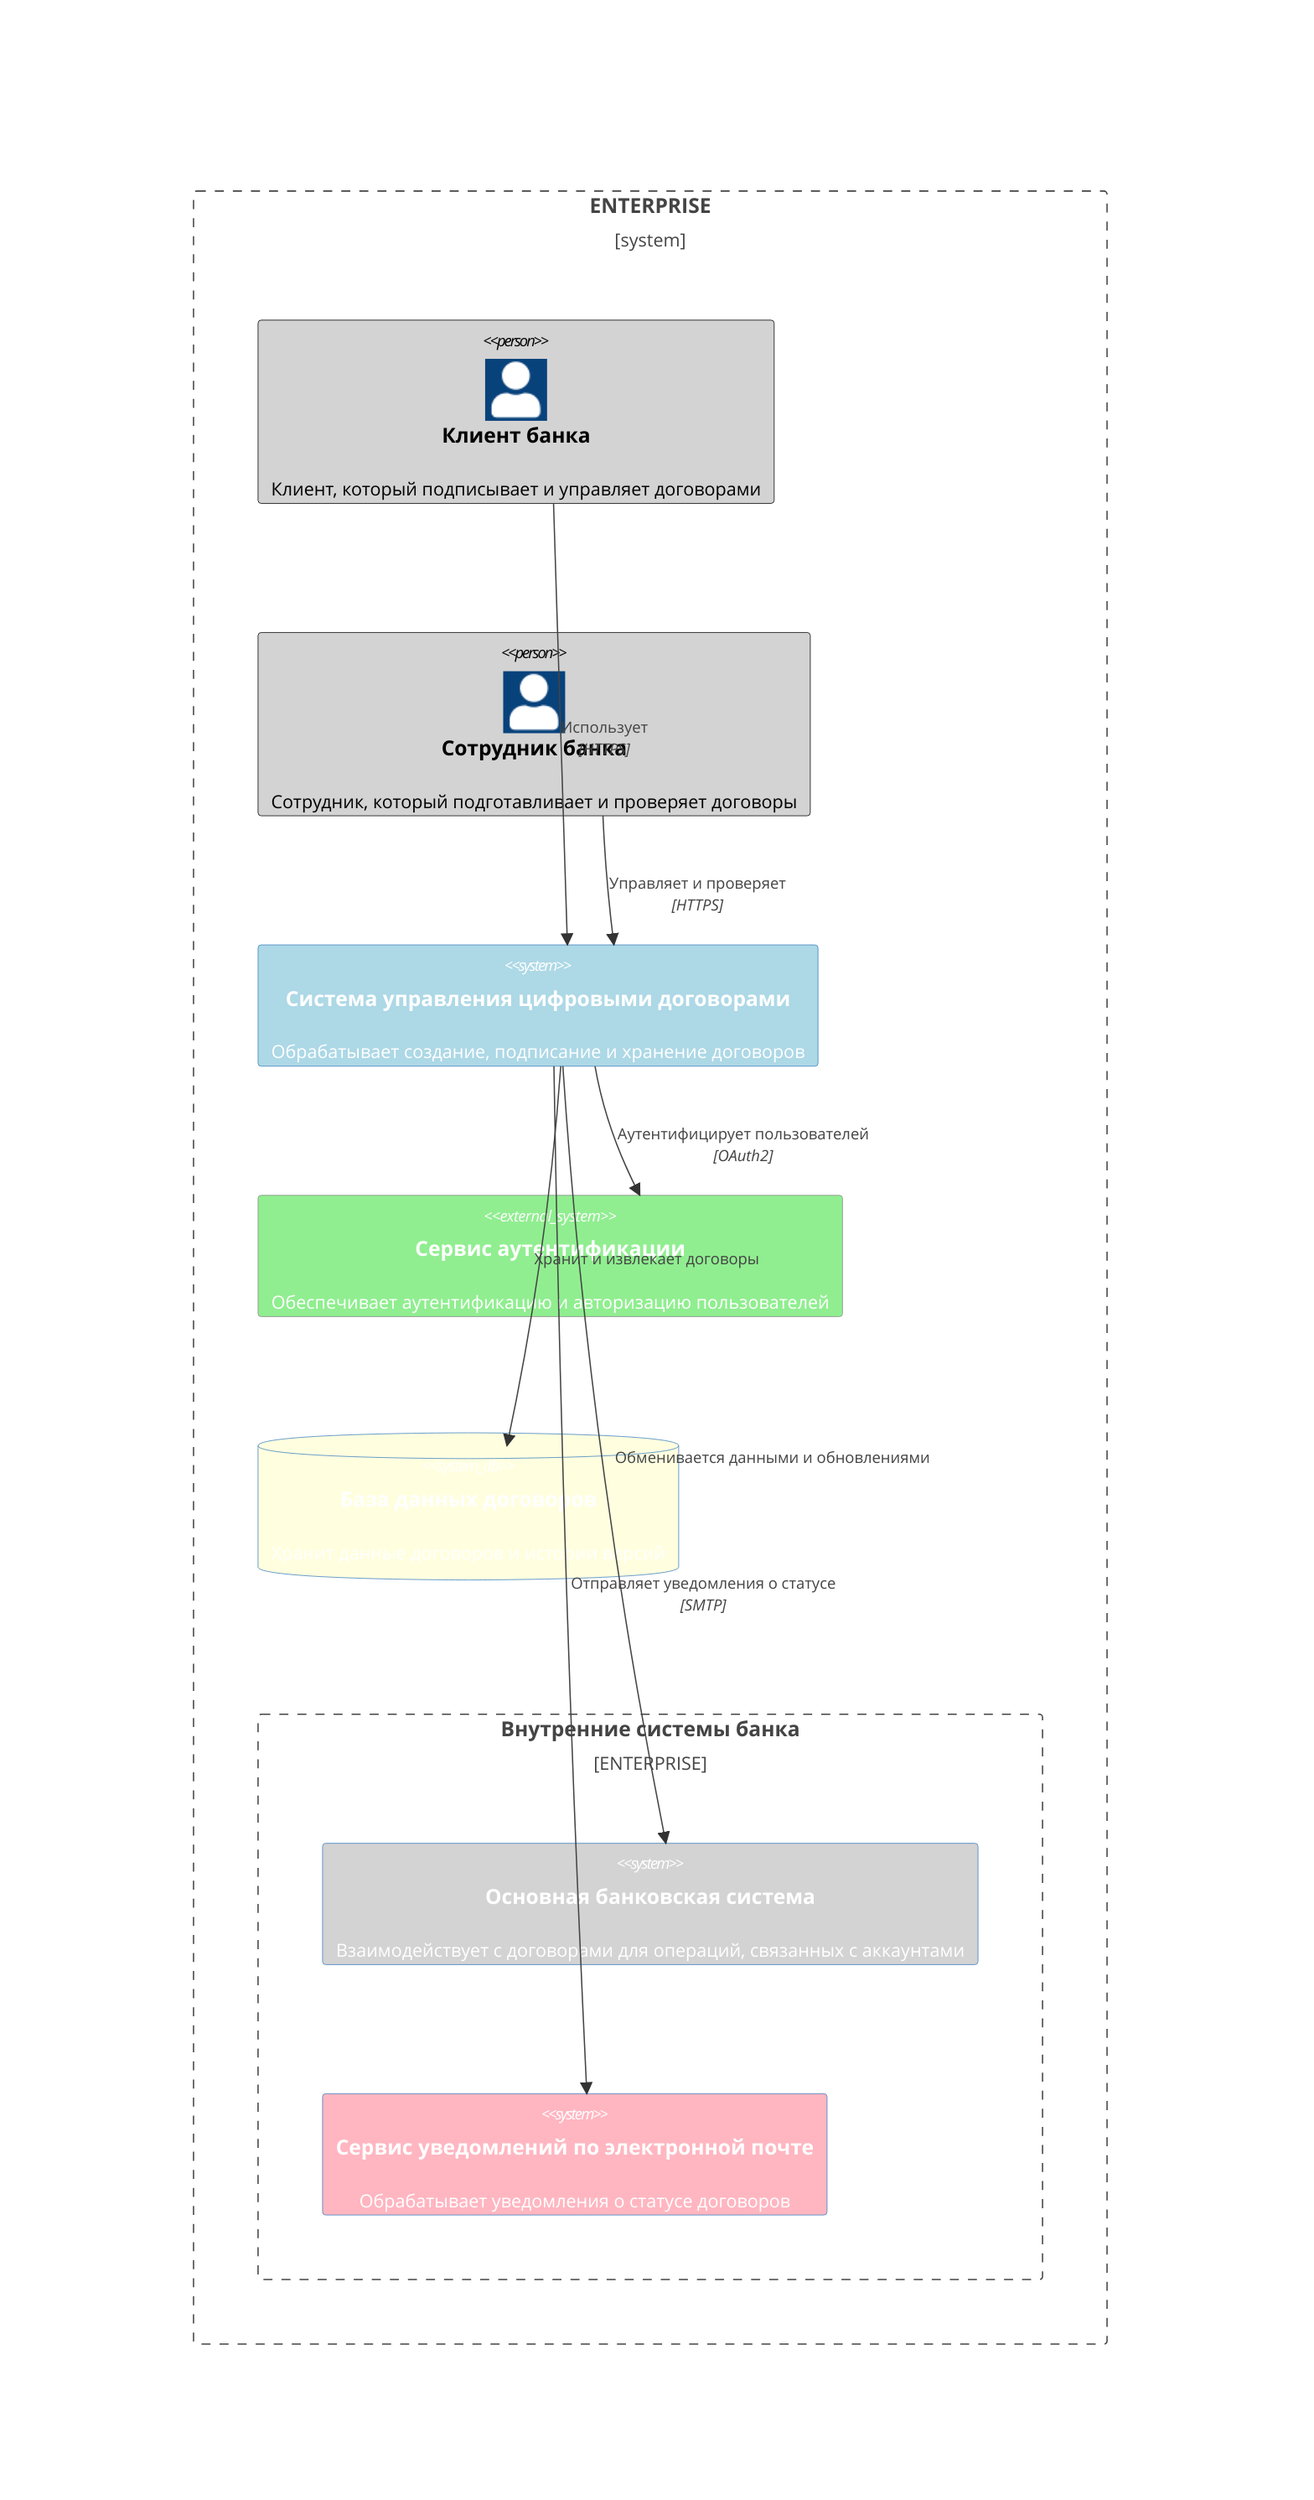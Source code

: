C4Context
    Enterprise_Boundary(b0,) {
        Person(client, "Клиент банка", "Клиент, который подписывает и управляет договорами")
        Person(banker, "Сотрудник банка", "Сотрудник, который подготавливает и проверяет договоры")
        
        System(contractSystem, "Система управления цифровыми договорами", "Обрабатывает создание, подписание и хранение договоров")
        
        System_Ext(authSystem, "Сервис аутентификации", "Обеспечивает аутентификацию и авторизацию пользователей")
        SystemDb(contractDb, "База данных договоров", "Хранит данные договоров и истории версий")
        
        Enterprise_Boundary(b1, "Внутренние системы банка") {
            System(existingSystem, "Основная банковская система", "Взаимодействует с договорами для операций, связанных с аккаунтами")
            System(emailService, "Сервис уведомлений по электронной почте", "Обрабатывает уведомления о статусе договоров")
        }
    }
    
    Rel(client, contractSystem, "Использует", "HTTPS")
    Rel(banker, contractSystem, "Управляет и проверяет", "HTTPS")
    Rel(contractSystem, contractDb, "Хранит и извлекает договоры")
    Rel(contractSystem, authSystem, "Аутентифицирует пользователей", "OAuth2")
    Rel(contractSystem, existingSystem, "Обменивается данными и обновлениями")
    Rel(contractSystem, emailService, "Отправляет уведомления о статусе", "SMTP")
    
    UpdateElementStyle(client, $fontColor="black", $bgColor="lightgray", $borderColor="black")
    UpdateElementStyle(banker, $fontColor="black", $bgColor="lightgray", $borderColor="black")
    UpdateElementStyle(contractSystem, $bgColor="lightblue")
    UpdateElementStyle(contractDb, $bgColor="lightyellow")
    UpdateElementStyle(authSystem, $bgColor="lightgreen")
    UpdateElementStyle(existingSystem, $bgColor="lightgray")
    UpdateElementStyle(emailService, $bgColor="lightpink")
    
    UpdateLayoutConfig($c4ShapeInRow="3", $c4BoundaryInRow="1")